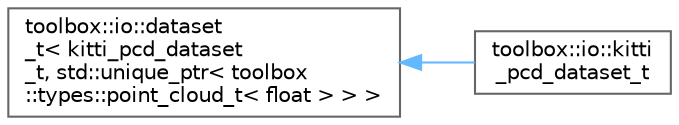 digraph "Graphical Class Hierarchy"
{
 // LATEX_PDF_SIZE
  bgcolor="transparent";
  edge [fontname=Helvetica,fontsize=10,labelfontname=Helvetica,labelfontsize=10];
  node [fontname=Helvetica,fontsize=10,shape=box,height=0.2,width=0.4];
  rankdir="LR";
  Node0 [id="Node000000",label="toolbox::io::dataset\l_t\< kitti_pcd_dataset\l_t, std::unique_ptr\< toolbox\l::types::point_cloud_t\< float \> \> \>",height=0.2,width=0.4,color="grey40", fillcolor="white", style="filled",URL="$classtoolbox_1_1io_1_1dataset__t.html",tooltip=" "];
  Node0 -> Node1 [id="edge41_Node000000_Node000001",dir="back",color="steelblue1",style="solid",tooltip=" "];
  Node1 [id="Node000001",label="toolbox::io::kitti\l_pcd_dataset_t",height=0.2,width=0.4,color="grey40", fillcolor="white", style="filled",URL="$classtoolbox_1_1io_1_1kitti__pcd__dataset__t.html",tooltip="KITTI点云数据集类/KITTI point cloud dataset class."];
}

